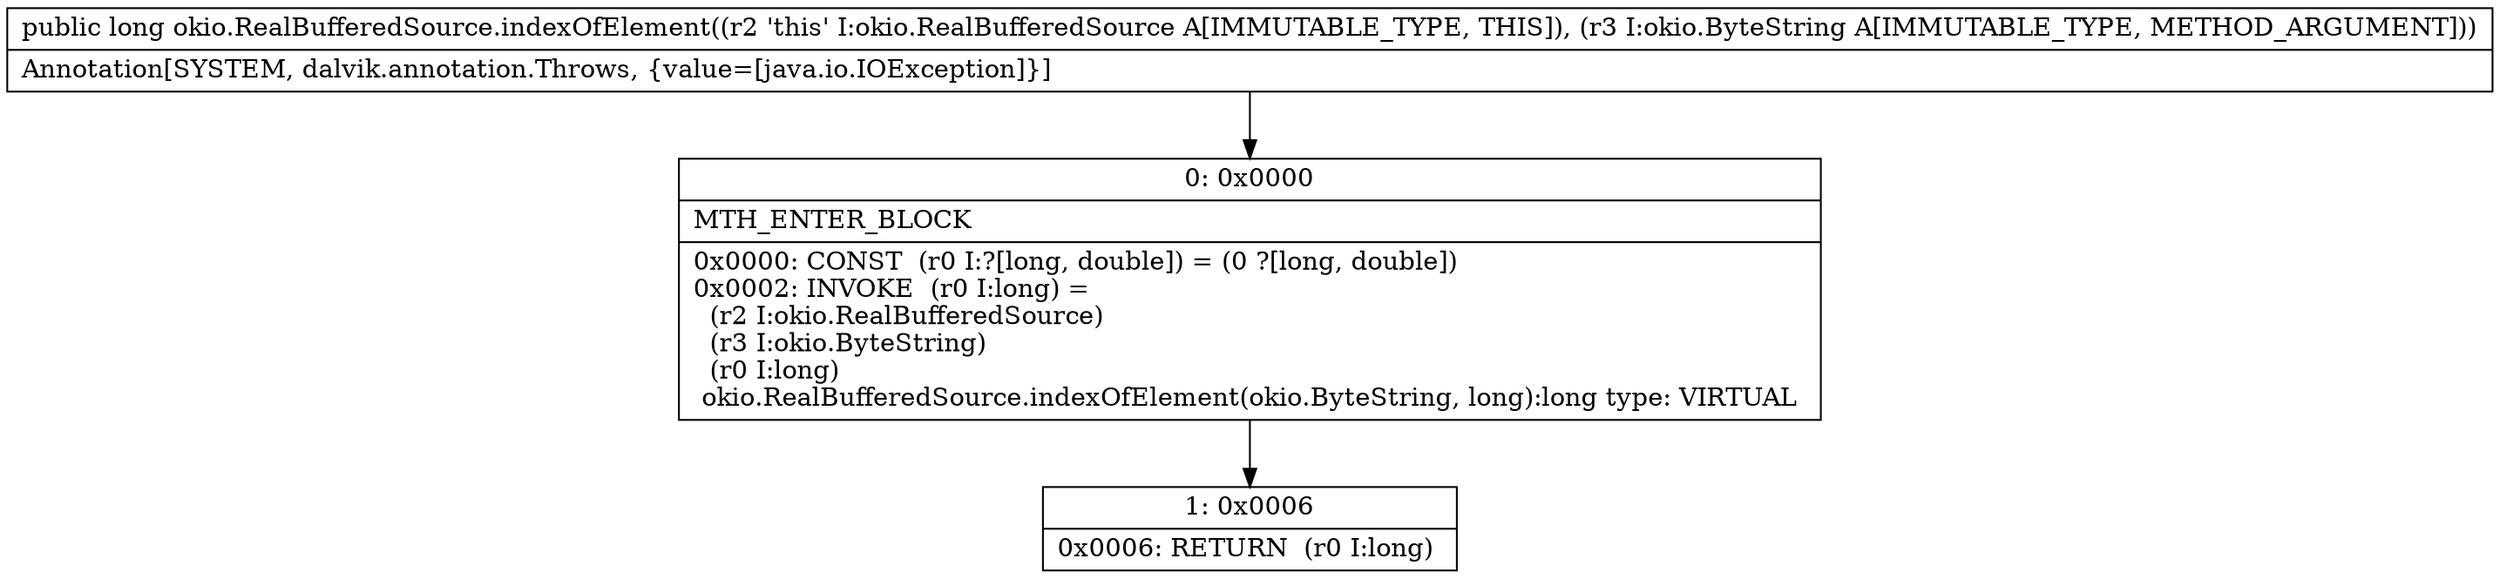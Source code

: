 digraph "CFG forokio.RealBufferedSource.indexOfElement(Lokio\/ByteString;)J" {
Node_0 [shape=record,label="{0\:\ 0x0000|MTH_ENTER_BLOCK\l|0x0000: CONST  (r0 I:?[long, double]) = (0 ?[long, double]) \l0x0002: INVOKE  (r0 I:long) = \l  (r2 I:okio.RealBufferedSource)\l  (r3 I:okio.ByteString)\l  (r0 I:long)\l okio.RealBufferedSource.indexOfElement(okio.ByteString, long):long type: VIRTUAL \l}"];
Node_1 [shape=record,label="{1\:\ 0x0006|0x0006: RETURN  (r0 I:long) \l}"];
MethodNode[shape=record,label="{public long okio.RealBufferedSource.indexOfElement((r2 'this' I:okio.RealBufferedSource A[IMMUTABLE_TYPE, THIS]), (r3 I:okio.ByteString A[IMMUTABLE_TYPE, METHOD_ARGUMENT]))  | Annotation[SYSTEM, dalvik.annotation.Throws, \{value=[java.io.IOException]\}]\l}"];
MethodNode -> Node_0;
Node_0 -> Node_1;
}

